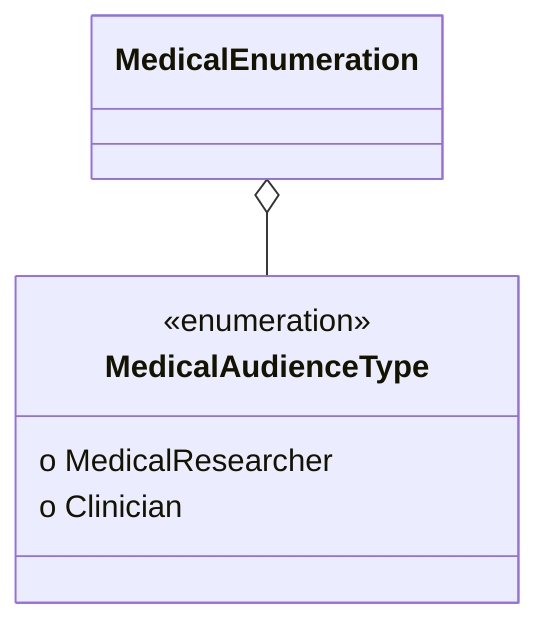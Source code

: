 classDiagram
MedicalEnumeration o-- MedicalAudienceType
  class MedicalAudienceType {
<<enumeration>>
  o MedicalResearcher
  o Clinician
}